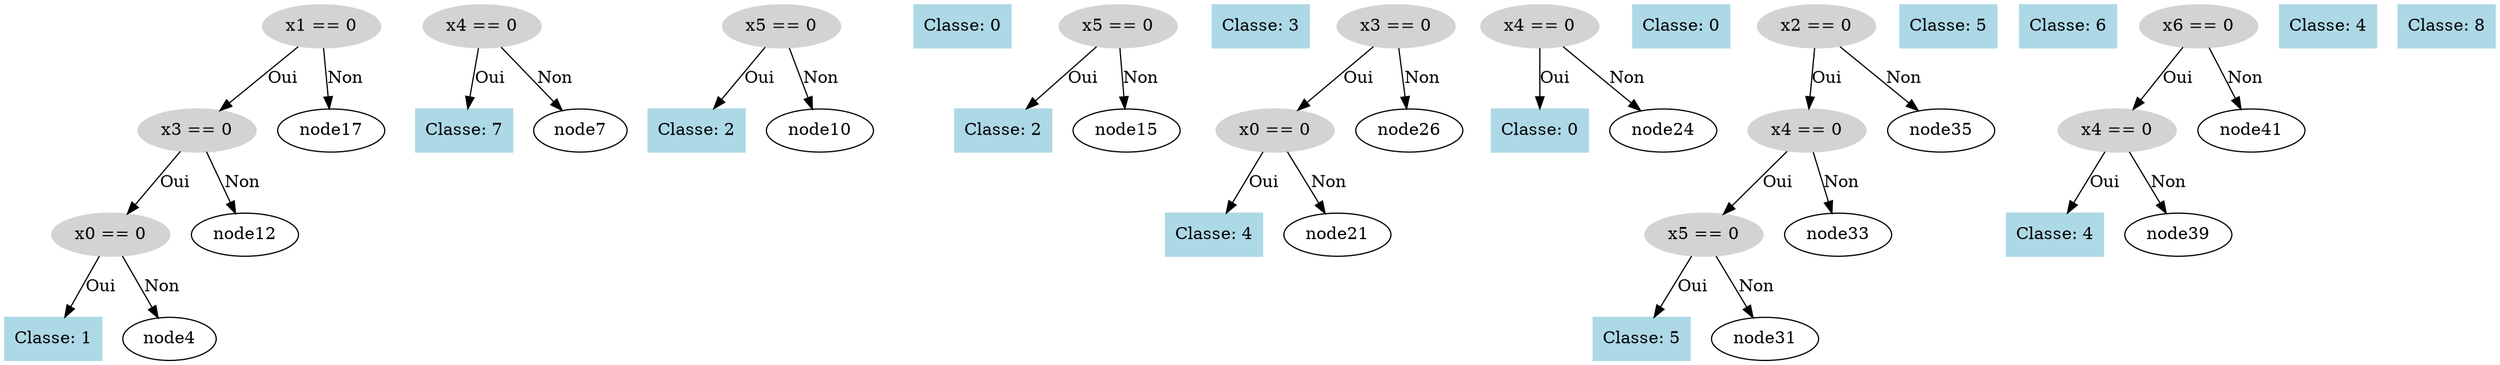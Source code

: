 digraph DecisionTree {
  node0 [label="x1 == 0", shape=ellipse, style=filled, color=lightgray];
  node0 -> node1 [label="Oui"];
  node1 [label="x3 == 0", shape=ellipse, style=filled, color=lightgray];
  node1 -> node2 [label="Oui"];
  node2 [label="x0 == 0", shape=ellipse, style=filled, color=lightgray];
  node2 -> node3 [label="Oui"];
  node3 [label="Classe: 1", shape=box, style=filled, color=lightblue];
  node2 -> node4 [label="Non"];
  node5 [label="x4 == 0", shape=ellipse, style=filled, color=lightgray];
  node5 -> node6 [label="Oui"];
  node6 [label="Classe: 7", shape=box, style=filled, color=lightblue];
  node5 -> node7 [label="Non"];
  node8 [label="x5 == 0", shape=ellipse, style=filled, color=lightgray];
  node8 -> node9 [label="Oui"];
  node9 [label="Classe: 2", shape=box, style=filled, color=lightblue];
  node8 -> node10 [label="Non"];
  node11 [label="Classe: 0", shape=box, style=filled, color=lightblue];
  node1 -> node12 [label="Non"];
  node13 [label="x5 == 0", shape=ellipse, style=filled, color=lightgray];
  node13 -> node14 [label="Oui"];
  node14 [label="Classe: 2", shape=box, style=filled, color=lightblue];
  node13 -> node15 [label="Non"];
  node16 [label="Classe: 3", shape=box, style=filled, color=lightblue];
  node0 -> node17 [label="Non"];
  node18 [label="x3 == 0", shape=ellipse, style=filled, color=lightgray];
  node18 -> node19 [label="Oui"];
  node19 [label="x0 == 0", shape=ellipse, style=filled, color=lightgray];
  node19 -> node20 [label="Oui"];
  node20 [label="Classe: 4", shape=box, style=filled, color=lightblue];
  node19 -> node21 [label="Non"];
  node22 [label="x4 == 0", shape=ellipse, style=filled, color=lightgray];
  node22 -> node23 [label="Oui"];
  node23 [label="Classe: 0", shape=box, style=filled, color=lightblue];
  node22 -> node24 [label="Non"];
  node25 [label="Classe: 0", shape=box, style=filled, color=lightblue];
  node18 -> node26 [label="Non"];
  node27 [label="x2 == 0", shape=ellipse, style=filled, color=lightgray];
  node27 -> node28 [label="Oui"];
  node28 [label="x4 == 0", shape=ellipse, style=filled, color=lightgray];
  node28 -> node29 [label="Oui"];
  node29 [label="x5 == 0", shape=ellipse, style=filled, color=lightgray];
  node29 -> node30 [label="Oui"];
  node30 [label="Classe: 5", shape=box, style=filled, color=lightblue];
  node29 -> node31 [label="Non"];
  node32 [label="Classe: 5", shape=box, style=filled, color=lightblue];
  node28 -> node33 [label="Non"];
  node34 [label="Classe: 6", shape=box, style=filled, color=lightblue];
  node27 -> node35 [label="Non"];
  node36 [label="x6 == 0", shape=ellipse, style=filled, color=lightgray];
  node36 -> node37 [label="Oui"];
  node37 [label="x4 == 0", shape=ellipse, style=filled, color=lightgray];
  node37 -> node38 [label="Oui"];
  node38 [label="Classe: 4", shape=box, style=filled, color=lightblue];
  node37 -> node39 [label="Non"];
  node40 [label="Classe: 4", shape=box, style=filled, color=lightblue];
  node36 -> node41 [label="Non"];
  node42 [label="Classe: 8", shape=box, style=filled, color=lightblue];
}
